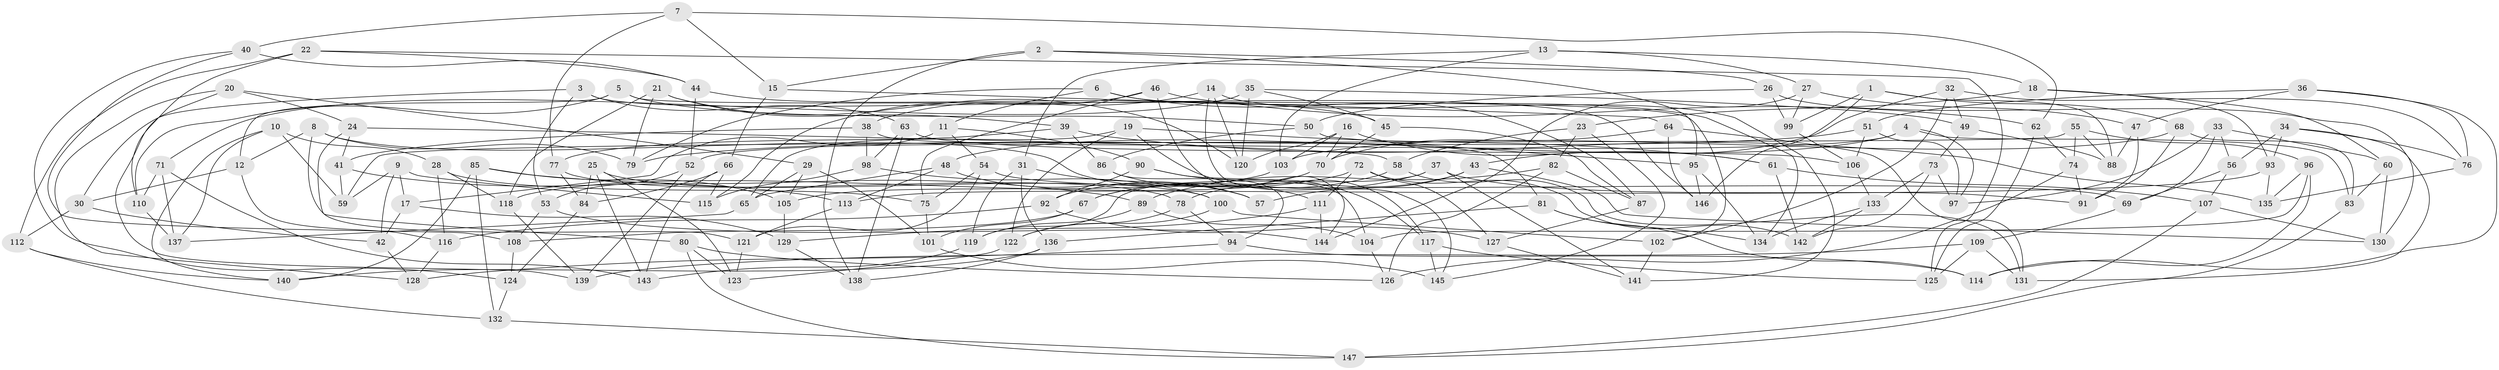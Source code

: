 // Generated by graph-tools (version 1.1) at 2025/02/03/09/25 03:02:55]
// undirected, 147 vertices, 294 edges
graph export_dot {
graph [start="1"]
  node [color=gray90,style=filled];
  1;
  2;
  3;
  4;
  5;
  6;
  7;
  8;
  9;
  10;
  11;
  12;
  13;
  14;
  15;
  16;
  17;
  18;
  19;
  20;
  21;
  22;
  23;
  24;
  25;
  26;
  27;
  28;
  29;
  30;
  31;
  32;
  33;
  34;
  35;
  36;
  37;
  38;
  39;
  40;
  41;
  42;
  43;
  44;
  45;
  46;
  47;
  48;
  49;
  50;
  51;
  52;
  53;
  54;
  55;
  56;
  57;
  58;
  59;
  60;
  61;
  62;
  63;
  64;
  65;
  66;
  67;
  68;
  69;
  70;
  71;
  72;
  73;
  74;
  75;
  76;
  77;
  78;
  79;
  80;
  81;
  82;
  83;
  84;
  85;
  86;
  87;
  88;
  89;
  90;
  91;
  92;
  93;
  94;
  95;
  96;
  97;
  98;
  99;
  100;
  101;
  102;
  103;
  104;
  105;
  106;
  107;
  108;
  109;
  110;
  111;
  112;
  113;
  114;
  115;
  116;
  117;
  118;
  119;
  120;
  121;
  122;
  123;
  124;
  125;
  126;
  127;
  128;
  129;
  130;
  131;
  132;
  133;
  134;
  135;
  136;
  137;
  138;
  139;
  140;
  141;
  142;
  143;
  144;
  145;
  146;
  147;
  1 -- 99;
  1 -- 146;
  1 -- 68;
  1 -- 88;
  2 -- 95;
  2 -- 26;
  2 -- 15;
  2 -- 138;
  3 -- 53;
  3 -- 30;
  3 -- 146;
  3 -- 63;
  4 -- 97;
  4 -- 48;
  4 -- 83;
  4 -- 52;
  5 -- 50;
  5 -- 12;
  5 -- 102;
  5 -- 110;
  6 -- 87;
  6 -- 134;
  6 -- 79;
  6 -- 11;
  7 -- 62;
  7 -- 40;
  7 -- 15;
  7 -- 77;
  8 -- 121;
  8 -- 57;
  8 -- 79;
  8 -- 12;
  9 -- 42;
  9 -- 59;
  9 -- 115;
  9 -- 17;
  10 -- 137;
  10 -- 140;
  10 -- 28;
  10 -- 59;
  11 -- 17;
  11 -- 90;
  11 -- 54;
  12 -- 116;
  12 -- 30;
  13 -- 18;
  13 -- 27;
  13 -- 103;
  13 -- 31;
  14 -- 141;
  14 -- 120;
  14 -- 38;
  14 -- 145;
  15 -- 64;
  15 -- 66;
  16 -- 103;
  16 -- 61;
  16 -- 120;
  16 -- 70;
  17 -- 129;
  17 -- 42;
  18 -- 60;
  18 -- 93;
  18 -- 23;
  19 -- 122;
  19 -- 61;
  19 -- 65;
  19 -- 117;
  20 -- 29;
  20 -- 139;
  20 -- 128;
  20 -- 24;
  21 -- 79;
  21 -- 118;
  21 -- 120;
  21 -- 39;
  22 -- 44;
  22 -- 110;
  22 -- 112;
  22 -- 125;
  23 -- 145;
  23 -- 58;
  23 -- 82;
  24 -- 58;
  24 -- 80;
  24 -- 41;
  25 -- 84;
  25 -- 123;
  25 -- 143;
  25 -- 100;
  26 -- 130;
  26 -- 50;
  26 -- 99;
  27 -- 144;
  27 -- 47;
  27 -- 99;
  28 -- 75;
  28 -- 116;
  28 -- 118;
  29 -- 101;
  29 -- 65;
  29 -- 105;
  30 -- 112;
  30 -- 42;
  31 -- 57;
  31 -- 136;
  31 -- 119;
  32 -- 43;
  32 -- 102;
  32 -- 76;
  32 -- 49;
  33 -- 97;
  33 -- 56;
  33 -- 69;
  33 -- 60;
  34 -- 131;
  34 -- 56;
  34 -- 76;
  34 -- 93;
  35 -- 120;
  35 -- 45;
  35 -- 49;
  35 -- 71;
  36 -- 76;
  36 -- 47;
  36 -- 114;
  36 -- 51;
  37 -- 67;
  37 -- 119;
  37 -- 91;
  37 -- 141;
  38 -- 98;
  38 -- 41;
  38 -- 81;
  39 -- 77;
  39 -- 135;
  39 -- 86;
  40 -- 124;
  40 -- 44;
  40 -- 108;
  41 -- 59;
  41 -- 113;
  42 -- 128;
  43 -- 78;
  43 -- 57;
  43 -- 130;
  44 -- 45;
  44 -- 52;
  45 -- 70;
  45 -- 87;
  46 -- 144;
  46 -- 62;
  46 -- 115;
  46 -- 75;
  47 -- 91;
  47 -- 88;
  48 -- 113;
  48 -- 65;
  48 -- 57;
  49 -- 88;
  49 -- 73;
  50 -- 86;
  50 -- 95;
  51 -- 97;
  51 -- 106;
  51 -- 79;
  52 -- 139;
  52 -- 53;
  53 -- 108;
  53 -- 144;
  54 -- 69;
  54 -- 121;
  54 -- 75;
  55 -- 96;
  55 -- 74;
  55 -- 59;
  55 -- 88;
  56 -- 69;
  56 -- 107;
  58 -- 67;
  58 -- 131;
  60 -- 83;
  60 -- 130;
  61 -- 142;
  61 -- 107;
  62 -- 74;
  62 -- 125;
  63 -- 106;
  63 -- 138;
  63 -- 98;
  64 -- 131;
  64 -- 70;
  64 -- 146;
  65 -- 137;
  66 -- 143;
  66 -- 115;
  66 -- 84;
  67 -- 101;
  67 -- 108;
  68 -- 103;
  68 -- 91;
  68 -- 83;
  69 -- 109;
  70 -- 92;
  71 -- 137;
  71 -- 110;
  71 -- 143;
  72 -- 118;
  72 -- 111;
  72 -- 127;
  72 -- 142;
  73 -- 133;
  73 -- 142;
  73 -- 97;
  74 -- 91;
  74 -- 126;
  75 -- 101;
  76 -- 135;
  77 -- 78;
  77 -- 84;
  78 -- 122;
  78 -- 94;
  80 -- 126;
  80 -- 123;
  80 -- 147;
  81 -- 134;
  81 -- 114;
  81 -- 136;
  82 -- 89;
  82 -- 87;
  82 -- 126;
  83 -- 147;
  84 -- 124;
  85 -- 140;
  85 -- 105;
  85 -- 132;
  85 -- 89;
  86 -- 111;
  86 -- 94;
  87 -- 127;
  89 -- 119;
  89 -- 104;
  90 -- 92;
  90 -- 104;
  90 -- 117;
  92 -- 127;
  92 -- 116;
  93 -- 113;
  93 -- 135;
  94 -- 114;
  94 -- 128;
  95 -- 146;
  95 -- 134;
  96 -- 135;
  96 -- 104;
  96 -- 114;
  98 -- 115;
  98 -- 100;
  99 -- 106;
  100 -- 102;
  100 -- 122;
  101 -- 145;
  102 -- 141;
  103 -- 105;
  104 -- 126;
  105 -- 129;
  106 -- 133;
  107 -- 147;
  107 -- 130;
  108 -- 124;
  109 -- 125;
  109 -- 131;
  109 -- 139;
  110 -- 137;
  111 -- 129;
  111 -- 144;
  112 -- 140;
  112 -- 132;
  113 -- 121;
  116 -- 128;
  117 -- 125;
  117 -- 145;
  118 -- 139;
  119 -- 143;
  121 -- 123;
  122 -- 123;
  124 -- 132;
  127 -- 141;
  129 -- 138;
  132 -- 147;
  133 -- 142;
  133 -- 134;
  136 -- 138;
  136 -- 140;
}
